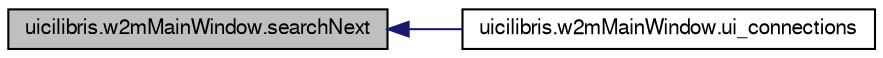 digraph G
{
  edge [fontname="FreeSans",fontsize="10",labelfontname="FreeSans",labelfontsize="10"];
  node [fontname="FreeSans",fontsize="10",shape=record];
  rankdir="LR";
  Node1 [label="uicilibris.w2mMainWindow.searchNext",height=0.2,width=0.4,color="black", fillcolor="grey75", style="filled" fontcolor="black"];
  Node1 -> Node2 [dir="back",color="midnightblue",fontsize="10",style="solid"];
  Node2 [label="uicilibris.w2mMainWindow.ui_connections",height=0.2,width=0.4,color="black", fillcolor="white", style="filled",URL="$classuicilibris_1_1w2mMainWindow.html#a92db5c455a549b7a1a7dd6f0ae341611",tooltip="Connects signals with methods."];
}
